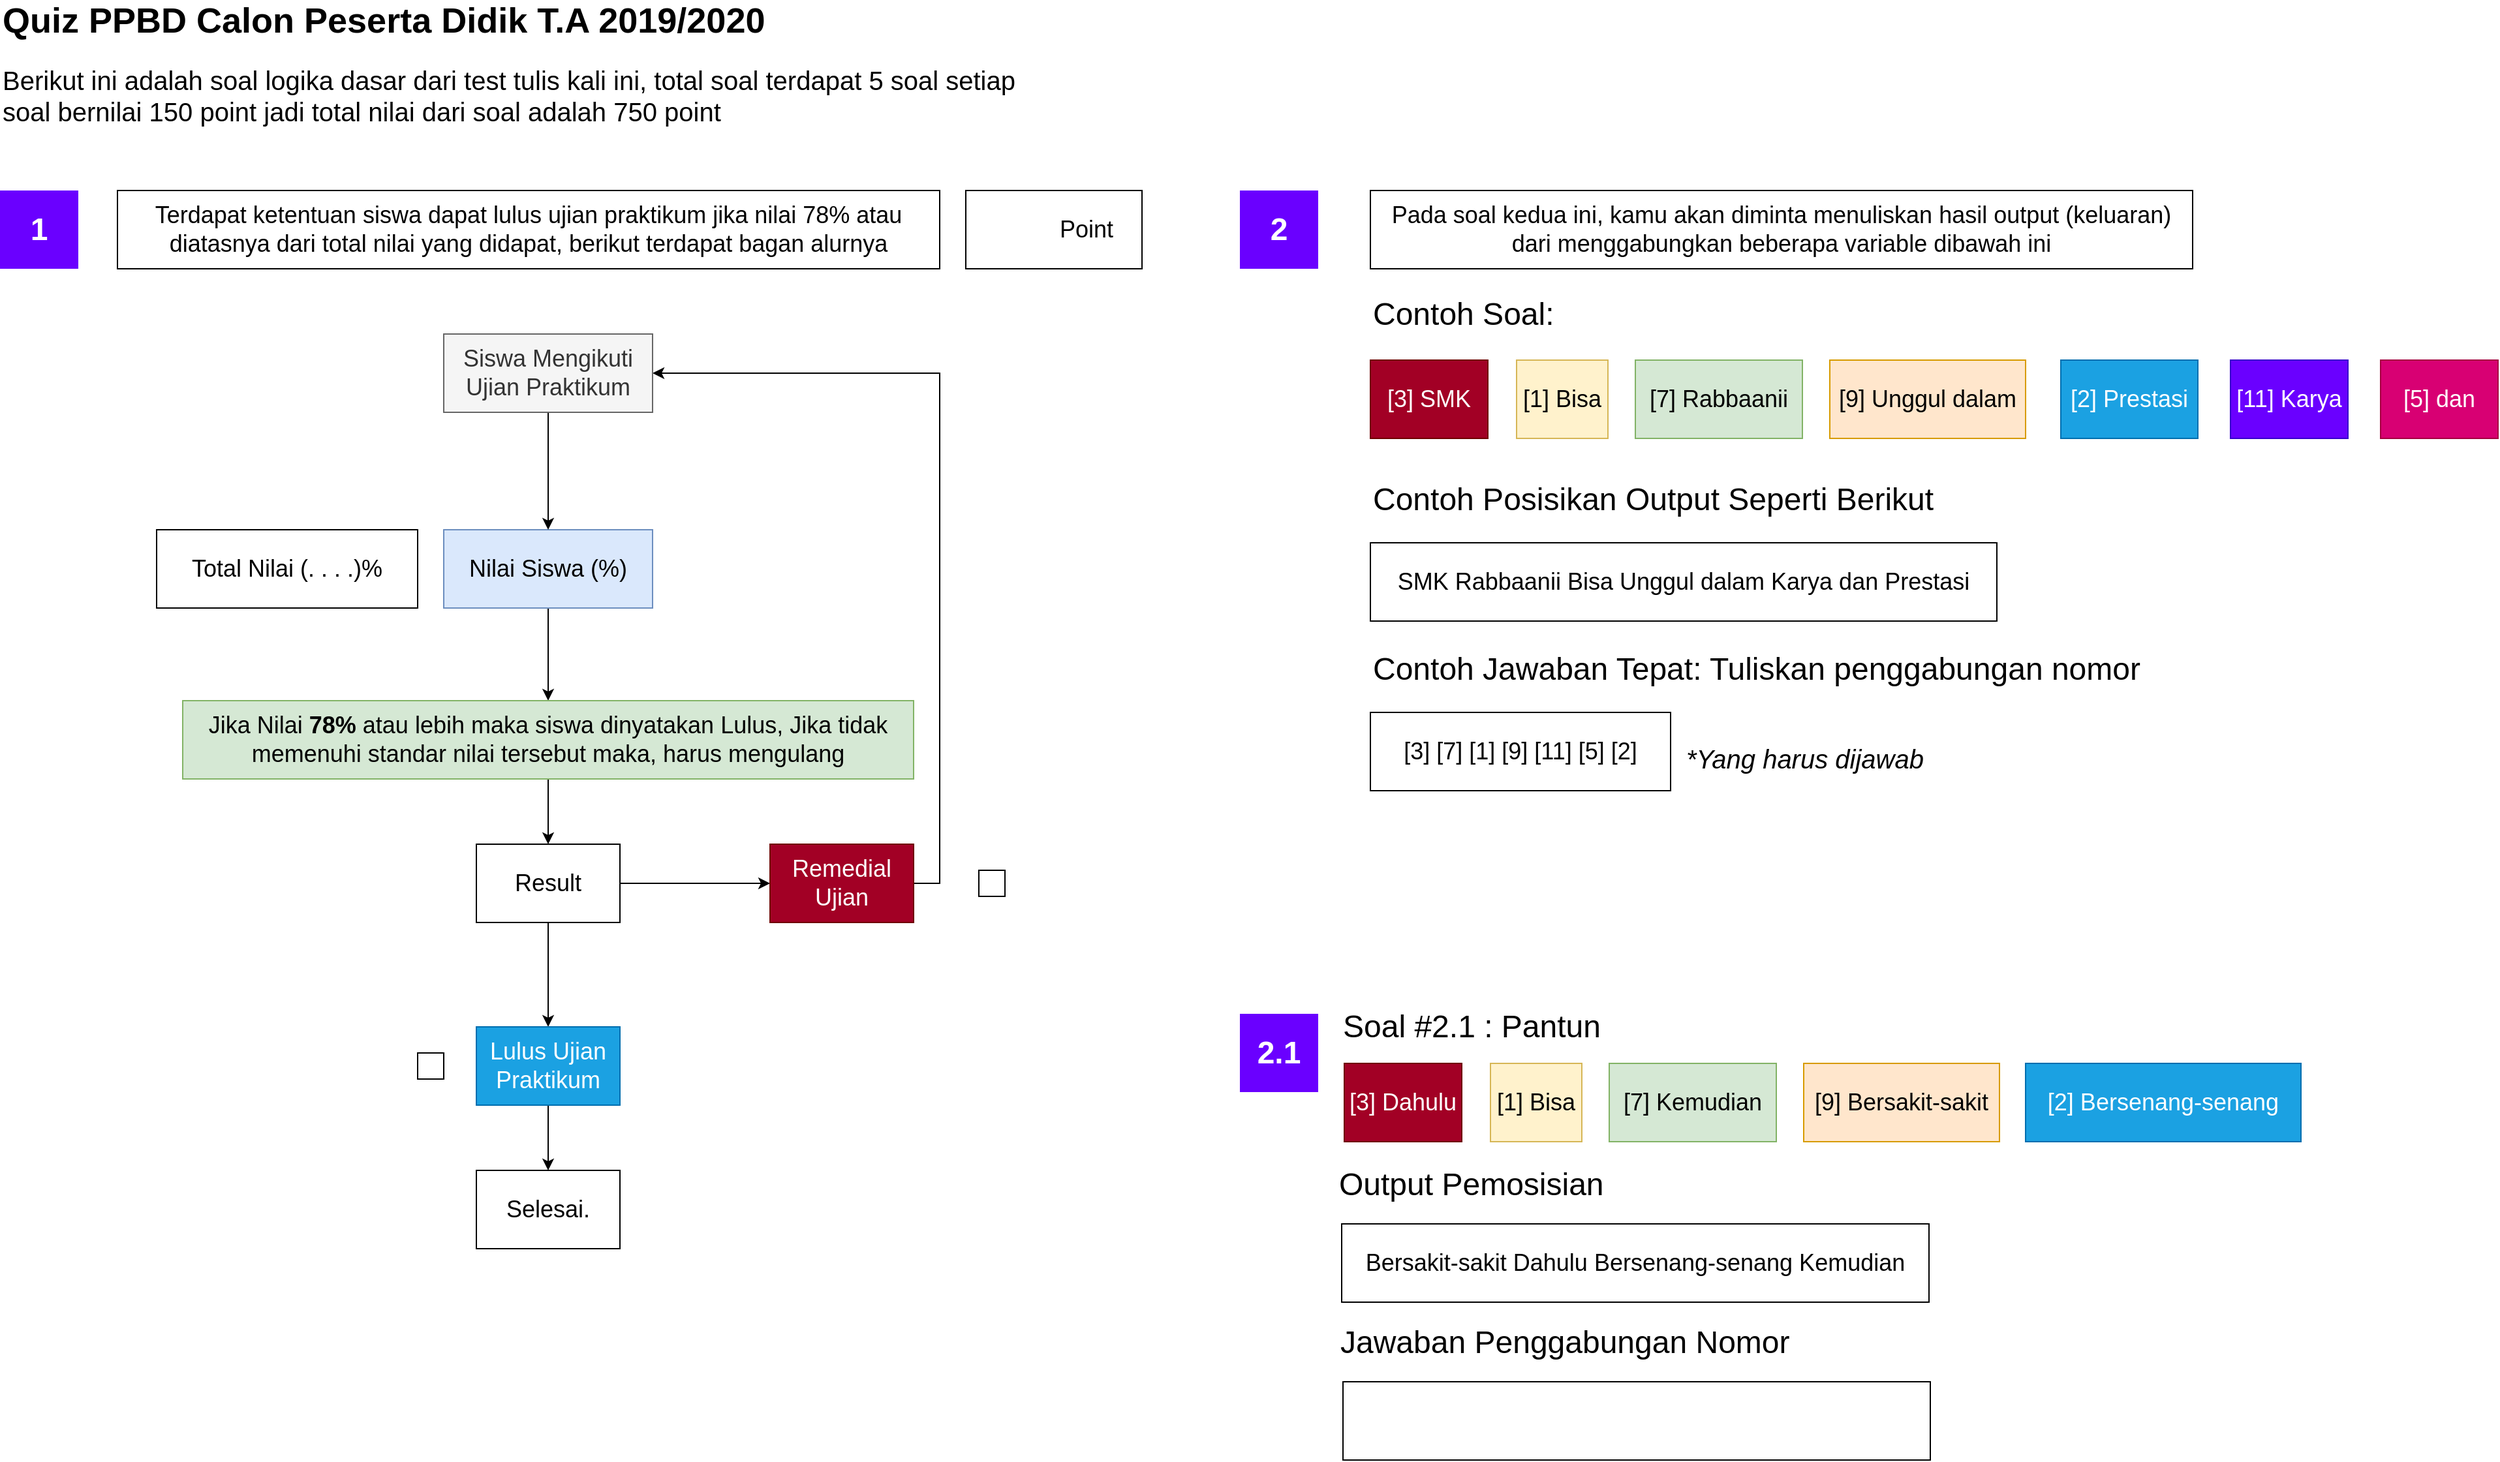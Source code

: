 <mxfile version="10.4.2" type="device"><diagram id="mIngEoSgfQCIhs4ZJ9iA" name="Page-1"><mxGraphModel dx="1800" dy="960" grid="1" gridSize="10" guides="1" tooltips="1" connect="1" arrows="1" fold="1" page="0" pageScale="1" pageWidth="850" pageHeight="1100" math="0" shadow="0"><root><mxCell id="0"/><mxCell id="1" parent="0"/><mxCell id="TnQK53NfRdzHOp6RU_ZX-1" value="Quiz PPBD Calon Peserta Didik T.A 2019/2020" style="text;html=1;strokeColor=none;fillColor=none;align=left;verticalAlign=middle;whiteSpace=wrap;rounded=0;fontSize=27;fontStyle=1" parent="1" vertex="1"><mxGeometry x="-170" y="30" width="620" height="20" as="geometry"/></mxCell><mxCell id="TnQK53NfRdzHOp6RU_ZX-2" value="Berikut ini adalah soal logika dasar dari test tulis kali ini, total soal terdapat 5 soal setiap soal bernilai 150 point jadi total nilai dari soal adalah 750 point" style="text;html=1;strokeColor=none;fillColor=none;align=left;verticalAlign=middle;whiteSpace=wrap;rounded=0;fontSize=20;" parent="1" vertex="1"><mxGeometry x="-170" y="73" width="820" height="47" as="geometry"/></mxCell><mxCell id="TnQK53NfRdzHOp6RU_ZX-3" value="1" style="rounded=0;whiteSpace=wrap;html=1;fontSize=24;align=center;fontStyle=1;fillColor=#6a00ff;strokeColor=none;fontColor=#ffffff;" parent="1" vertex="1"><mxGeometry x="-170" y="170" width="60" height="60" as="geometry"/></mxCell><mxCell id="TnQK53NfRdzHOp6RU_ZX-4" value="Terdapat ketentuan siswa dapat lulus ujian praktikum jika nilai 78% atau diatasnya dari total nilai yang didapat, berikut terdapat bagan alurnya" style="rounded=0;whiteSpace=wrap;html=1;fontSize=18;align=center;fontStyle=0" parent="1" vertex="1"><mxGeometry x="-80" y="170" width="630" height="60" as="geometry"/></mxCell><mxCell id="TnQK53NfRdzHOp6RU_ZX-8" style="edgeStyle=orthogonalEdgeStyle;rounded=0;orthogonalLoop=1;jettySize=auto;html=1;exitX=0.5;exitY=1;exitDx=0;exitDy=0;fontSize=18;" parent="1" source="TnQK53NfRdzHOp6RU_ZX-5" target="TnQK53NfRdzHOp6RU_ZX-6" edge="1"><mxGeometry relative="1" as="geometry"/></mxCell><mxCell id="TnQK53NfRdzHOp6RU_ZX-5" value="Nilai Siswa (%)" style="rounded=0;whiteSpace=wrap;html=1;fontSize=18;align=center;fontStyle=0;fillColor=#dae8fc;strokeColor=#6c8ebf;" parent="1" vertex="1"><mxGeometry x="170" y="430" width="160" height="60" as="geometry"/></mxCell><mxCell id="TnQK53NfRdzHOp6RU_ZX-11" style="edgeStyle=orthogonalEdgeStyle;rounded=0;orthogonalLoop=1;jettySize=auto;html=1;exitX=0.5;exitY=1;exitDx=0;exitDy=0;fontSize=18;" parent="1" source="TnQK53NfRdzHOp6RU_ZX-6" target="TnQK53NfRdzHOp6RU_ZX-9" edge="1"><mxGeometry relative="1" as="geometry"/></mxCell><mxCell id="TnQK53NfRdzHOp6RU_ZX-6" value="Jika Nilai &lt;b&gt;78%&lt;/b&gt; atau lebih maka siswa dinyatakan Lulus, Jika tidak memenuhi standar nilai tersebut maka, harus mengulang" style="rounded=0;whiteSpace=wrap;html=1;fontSize=18;align=center;fontStyle=0;fillColor=#d5e8d4;strokeColor=#82b366;" parent="1" vertex="1"><mxGeometry x="-30" y="561" width="560" height="60" as="geometry"/></mxCell><mxCell id="TnQK53NfRdzHOp6RU_ZX-14" style="edgeStyle=orthogonalEdgeStyle;rounded=0;orthogonalLoop=1;jettySize=auto;html=1;exitX=0.5;exitY=1;exitDx=0;exitDy=0;entryX=0.5;entryY=0;entryDx=0;entryDy=0;fontSize=18;" parent="1" source="TnQK53NfRdzHOp6RU_ZX-9" target="TnQK53NfRdzHOp6RU_ZX-12" edge="1"><mxGeometry relative="1" as="geometry"/></mxCell><mxCell id="TnQK53NfRdzHOp6RU_ZX-15" style="edgeStyle=orthogonalEdgeStyle;rounded=0;orthogonalLoop=1;jettySize=auto;html=1;exitX=1;exitY=0.5;exitDx=0;exitDy=0;fontSize=18;" parent="1" source="TnQK53NfRdzHOp6RU_ZX-9" target="TnQK53NfRdzHOp6RU_ZX-13" edge="1"><mxGeometry relative="1" as="geometry"/></mxCell><mxCell id="TnQK53NfRdzHOp6RU_ZX-9" value="Result" style="rounded=0;whiteSpace=wrap;html=1;fontSize=18;align=center;fontStyle=0" parent="1" vertex="1"><mxGeometry x="195" y="671" width="110" height="60" as="geometry"/></mxCell><mxCell id="TnQK53NfRdzHOp6RU_ZX-21" style="edgeStyle=orthogonalEdgeStyle;rounded=0;orthogonalLoop=1;jettySize=auto;html=1;exitX=0.5;exitY=1;exitDx=0;exitDy=0;entryX=0.5;entryY=0;entryDx=0;entryDy=0;fontSize=18;" parent="1" source="TnQK53NfRdzHOp6RU_ZX-12" target="TnQK53NfRdzHOp6RU_ZX-20" edge="1"><mxGeometry relative="1" as="geometry"/></mxCell><mxCell id="TnQK53NfRdzHOp6RU_ZX-12" value="Lulus Ujian Praktikum" style="rounded=0;whiteSpace=wrap;html=1;fontSize=18;align=center;fontStyle=0;fillColor=#1ba1e2;strokeColor=#006EAF;fontColor=#ffffff;" parent="1" vertex="1"><mxGeometry x="195" y="811" width="110" height="60" as="geometry"/></mxCell><mxCell id="TnQK53NfRdzHOp6RU_ZX-19" style="edgeStyle=orthogonalEdgeStyle;rounded=0;orthogonalLoop=1;jettySize=auto;html=1;exitX=1;exitY=0.5;exitDx=0;exitDy=0;entryX=1;entryY=0.5;entryDx=0;entryDy=0;fontSize=18;" parent="1" source="TnQK53NfRdzHOp6RU_ZX-13" target="TnQK53NfRdzHOp6RU_ZX-17" edge="1"><mxGeometry relative="1" as="geometry"/></mxCell><mxCell id="TnQK53NfRdzHOp6RU_ZX-13" value="Remedial Ujian" style="rounded=0;whiteSpace=wrap;html=1;fontSize=18;align=center;fontStyle=0;fillColor=#a20025;strokeColor=#6F0000;fontColor=#ffffff;" parent="1" vertex="1"><mxGeometry x="420" y="671" width="110" height="60" as="geometry"/></mxCell><mxCell id="TnQK53NfRdzHOp6RU_ZX-18" style="edgeStyle=orthogonalEdgeStyle;rounded=0;orthogonalLoop=1;jettySize=auto;html=1;exitX=0.5;exitY=1;exitDx=0;exitDy=0;entryX=0.5;entryY=0;entryDx=0;entryDy=0;fontSize=18;" parent="1" source="TnQK53NfRdzHOp6RU_ZX-17" target="TnQK53NfRdzHOp6RU_ZX-5" edge="1"><mxGeometry relative="1" as="geometry"/></mxCell><mxCell id="TnQK53NfRdzHOp6RU_ZX-17" value="Siswa Mengikuti Ujian Praktikum" style="rounded=0;whiteSpace=wrap;html=1;fontSize=18;align=center;fontStyle=0;fillColor=#f5f5f5;strokeColor=#666666;fontColor=#333333;" parent="1" vertex="1"><mxGeometry x="170" y="280" width="160" height="60" as="geometry"/></mxCell><mxCell id="TnQK53NfRdzHOp6RU_ZX-20" value="Selesai." style="rounded=0;whiteSpace=wrap;html=1;fontSize=18;align=center;fontStyle=0" parent="1" vertex="1"><mxGeometry x="195" y="921" width="110" height="60" as="geometry"/></mxCell><mxCell id="TnQK53NfRdzHOp6RU_ZX-22" value="" style="rounded=0;whiteSpace=wrap;html=1;fontSize=18;align=center;fontStyle=0" parent="1" vertex="1"><mxGeometry x="580" y="691" width="20" height="20" as="geometry"/></mxCell><mxCell id="TnQK53NfRdzHOp6RU_ZX-23" value="" style="rounded=0;whiteSpace=wrap;html=1;fontSize=18;align=center;fontStyle=0" parent="1" vertex="1"><mxGeometry x="150" y="831" width="20" height="20" as="geometry"/></mxCell><mxCell id="TnQK53NfRdzHOp6RU_ZX-24" value="Total Nilai (. . . .)%" style="rounded=0;whiteSpace=wrap;html=1;fontSize=18;align=center;fontStyle=0" parent="1" vertex="1"><mxGeometry x="-50" y="430" width="200" height="60" as="geometry"/></mxCell><mxCell id="TnQK53NfRdzHOp6RU_ZX-25" value="&amp;nbsp; &amp;nbsp; &amp;nbsp; &amp;nbsp; &amp;nbsp; Point" style="rounded=0;whiteSpace=wrap;html=1;fontSize=18;align=center;fontStyle=0" parent="1" vertex="1"><mxGeometry x="570" y="170" width="135" height="60" as="geometry"/></mxCell><mxCell id="TnQK53NfRdzHOp6RU_ZX-26" value="2" style="rounded=0;whiteSpace=wrap;html=1;fontSize=24;align=center;fontStyle=1;fillColor=#6a00ff;strokeColor=none;fontColor=#ffffff;" parent="1" vertex="1"><mxGeometry x="780" y="170" width="60" height="60" as="geometry"/></mxCell><mxCell id="TnQK53NfRdzHOp6RU_ZX-27" value="Pada soal kedua ini, kamu akan diminta menuliskan hasil output (keluaran) dari menggabungkan beberapa variable dibawah ini" style="rounded=0;whiteSpace=wrap;html=1;fontSize=18;align=center;fontStyle=0" parent="1" vertex="1"><mxGeometry x="880" y="170" width="630" height="60" as="geometry"/></mxCell><mxCell id="FjGoJeLMj1-V6q0a8CNG-2" value="&lt;font style=&quot;font-size: 24px&quot;&gt;Contoh Soal:&lt;/font&gt;" style="text;html=1;resizable=0;points=[];autosize=1;align=left;verticalAlign=top;spacingTop=-4;" vertex="1" parent="1"><mxGeometry x="880" y="248" width="150" height="20" as="geometry"/></mxCell><mxCell id="FjGoJeLMj1-V6q0a8CNG-3" value="[3] SMK" style="rounded=0;whiteSpace=wrap;html=1;fontSize=18;align=center;fontStyle=0;fillColor=#a20025;strokeColor=#6F0000;fontColor=#ffffff;" vertex="1" parent="1"><mxGeometry x="880" y="300" width="90" height="60" as="geometry"/></mxCell><mxCell id="FjGoJeLMj1-V6q0a8CNG-4" value="[1] Bisa" style="rounded=0;whiteSpace=wrap;html=1;fontSize=18;align=center;fontStyle=0;fillColor=#fff2cc;strokeColor=#d6b656;" vertex="1" parent="1"><mxGeometry x="992" y="300" width="70" height="60" as="geometry"/></mxCell><mxCell id="FjGoJeLMj1-V6q0a8CNG-5" value="[7] Rabbaanii" style="rounded=0;whiteSpace=wrap;html=1;fontSize=18;align=center;fontStyle=0;fillColor=#d5e8d4;strokeColor=#82b366;" vertex="1" parent="1"><mxGeometry x="1083" y="300" width="128" height="60" as="geometry"/></mxCell><mxCell id="FjGoJeLMj1-V6q0a8CNG-6" value="[9] Unggul dalam" style="rounded=0;whiteSpace=wrap;html=1;fontSize=18;align=center;fontStyle=0;fillColor=#ffe6cc;strokeColor=#d79b00;" vertex="1" parent="1"><mxGeometry x="1232" y="300" width="150" height="60" as="geometry"/></mxCell><mxCell id="FjGoJeLMj1-V6q0a8CNG-9" value="[2] Prestasi" style="rounded=0;whiteSpace=wrap;html=1;fontSize=18;align=center;fontStyle=0;fillColor=#1ba1e2;strokeColor=#006EAF;fontColor=#ffffff;" vertex="1" parent="1"><mxGeometry x="1409" y="300" width="105" height="60" as="geometry"/></mxCell><mxCell id="FjGoJeLMj1-V6q0a8CNG-10" value="[11] Karya" style="rounded=0;whiteSpace=wrap;html=1;fontSize=18;align=center;fontStyle=0;fillColor=#6a00ff;strokeColor=#3700CC;fontColor=#ffffff;" vertex="1" parent="1"><mxGeometry x="1539" y="300" width="90" height="60" as="geometry"/></mxCell><mxCell id="FjGoJeLMj1-V6q0a8CNG-11" value="SMK Rabbaanii Bisa Unggul dalam Karya dan Prestasi" style="rounded=0;whiteSpace=wrap;html=1;fontSize=18;align=center;fontStyle=0" vertex="1" parent="1"><mxGeometry x="880" y="440" width="480" height="60" as="geometry"/></mxCell><mxCell id="FjGoJeLMj1-V6q0a8CNG-12" value="&lt;font style=&quot;font-size: 24px&quot;&gt;Contoh Posisikan Output Seperti Berikut&lt;/font&gt;" style="text;html=1;resizable=0;points=[];autosize=1;align=left;verticalAlign=top;spacingTop=-4;" vertex="1" parent="1"><mxGeometry x="880" y="390" width="450" height="20" as="geometry"/></mxCell><mxCell id="FjGoJeLMj1-V6q0a8CNG-13" value="[5] dan" style="rounded=0;whiteSpace=wrap;html=1;fontSize=18;align=center;fontStyle=0;fillColor=#d80073;strokeColor=#A50040;fontColor=#ffffff;" vertex="1" parent="1"><mxGeometry x="1654" y="300" width="90" height="60" as="geometry"/></mxCell><mxCell id="FjGoJeLMj1-V6q0a8CNG-14" value="&lt;font style=&quot;font-size: 24px&quot;&gt;Contoh Jawaban Tepat: Tuliskan penggabungan nomor&lt;/font&gt;" style="text;html=1;resizable=0;points=[];autosize=1;align=left;verticalAlign=top;spacingTop=-4;" vertex="1" parent="1"><mxGeometry x="880" y="520" width="600" height="20" as="geometry"/></mxCell><mxCell id="FjGoJeLMj1-V6q0a8CNG-15" value="[3] [7]&amp;nbsp;[1]&amp;nbsp;[9]&amp;nbsp;[11]&amp;nbsp;[5]&amp;nbsp;[2]" style="rounded=0;whiteSpace=wrap;html=1;fontSize=18;align=center;fontStyle=0" vertex="1" parent="1"><mxGeometry x="880" y="570" width="230" height="60" as="geometry"/></mxCell><mxCell id="FjGoJeLMj1-V6q0a8CNG-16" value="&lt;font style=&quot;font-size: 20px&quot;&gt;&lt;i&gt;*Yang harus dijawab&lt;/i&gt;&lt;/font&gt;" style="text;html=1;resizable=0;points=[];autosize=1;align=left;verticalAlign=top;spacingTop=-4;" vertex="1" parent="1"><mxGeometry x="1120" y="591" width="200" height="20" as="geometry"/></mxCell><mxCell id="FjGoJeLMj1-V6q0a8CNG-17" value="2.1" style="rounded=0;whiteSpace=wrap;html=1;fontSize=24;align=center;fontStyle=1;fillColor=#6a00ff;strokeColor=none;fontColor=#ffffff;" vertex="1" parent="1"><mxGeometry x="780" y="801" width="60" height="60" as="geometry"/></mxCell><mxCell id="FjGoJeLMj1-V6q0a8CNG-18" value="[3] Dahulu" style="rounded=0;whiteSpace=wrap;html=1;fontSize=18;align=center;fontStyle=0;fillColor=#a20025;strokeColor=#6F0000;fontColor=#ffffff;" vertex="1" parent="1"><mxGeometry x="860" y="839" width="90" height="60" as="geometry"/></mxCell><mxCell id="FjGoJeLMj1-V6q0a8CNG-19" value="[1] Bisa" style="rounded=0;whiteSpace=wrap;html=1;fontSize=18;align=center;fontStyle=0;fillColor=#fff2cc;strokeColor=#d6b656;" vertex="1" parent="1"><mxGeometry x="972" y="839" width="70" height="60" as="geometry"/></mxCell><mxCell id="FjGoJeLMj1-V6q0a8CNG-20" value="[7] Kemudian" style="rounded=0;whiteSpace=wrap;html=1;fontSize=18;align=center;fontStyle=0;fillColor=#d5e8d4;strokeColor=#82b366;" vertex="1" parent="1"><mxGeometry x="1063" y="839" width="128" height="60" as="geometry"/></mxCell><mxCell id="FjGoJeLMj1-V6q0a8CNG-21" value="[9] Bersakit-sakit" style="rounded=0;whiteSpace=wrap;html=1;fontSize=18;align=center;fontStyle=0;fillColor=#ffe6cc;strokeColor=#d79b00;" vertex="1" parent="1"><mxGeometry x="1212" y="839" width="150" height="60" as="geometry"/></mxCell><mxCell id="FjGoJeLMj1-V6q0a8CNG-22" value="[2] Bersenang-senang" style="rounded=0;whiteSpace=wrap;html=1;fontSize=18;align=center;fontStyle=0;fillColor=#1ba1e2;strokeColor=#006EAF;fontColor=#ffffff;" vertex="1" parent="1"><mxGeometry x="1382" y="839" width="211" height="60" as="geometry"/></mxCell><mxCell id="FjGoJeLMj1-V6q0a8CNG-25" value="&lt;font style=&quot;font-size: 24px&quot;&gt;Soal #2.1 : Pantun&lt;/font&gt;" style="text;html=1;resizable=0;points=[];autosize=1;align=left;verticalAlign=top;spacingTop=-4;" vertex="1" parent="1"><mxGeometry x="857" y="794" width="210" height="20" as="geometry"/></mxCell><mxCell id="FjGoJeLMj1-V6q0a8CNG-28" value="&lt;font style=&quot;font-size: 24px&quot;&gt;Output Pemosisian&lt;/font&gt;" style="text;html=1;resizable=0;points=[];autosize=1;align=left;verticalAlign=top;spacingTop=-4;" vertex="1" parent="1"><mxGeometry x="854" y="915" width="220" height="20" as="geometry"/></mxCell><mxCell id="FjGoJeLMj1-V6q0a8CNG-29" value="Bersakit-sakit Dahulu Bersenang-senang Kemudian" style="rounded=0;whiteSpace=wrap;html=1;fontSize=18;align=center;fontStyle=0" vertex="1" parent="1"><mxGeometry x="858" y="962" width="450" height="60" as="geometry"/></mxCell><mxCell id="FjGoJeLMj1-V6q0a8CNG-30" value="&lt;span style=&quot;font-size: 24px&quot;&gt;Jawaban Penggabungan Nomor&lt;/span&gt;" style="text;html=1;resizable=0;points=[];autosize=1;align=left;verticalAlign=top;spacingTop=-4;" vertex="1" parent="1"><mxGeometry x="855" y="1036" width="360" height="20" as="geometry"/></mxCell><mxCell id="FjGoJeLMj1-V6q0a8CNG-31" value="" style="rounded=0;whiteSpace=wrap;html=1;fontSize=18;align=center;fontStyle=0" vertex="1" parent="1"><mxGeometry x="859" y="1083" width="450" height="60" as="geometry"/></mxCell></root></mxGraphModel></diagram></mxfile>
